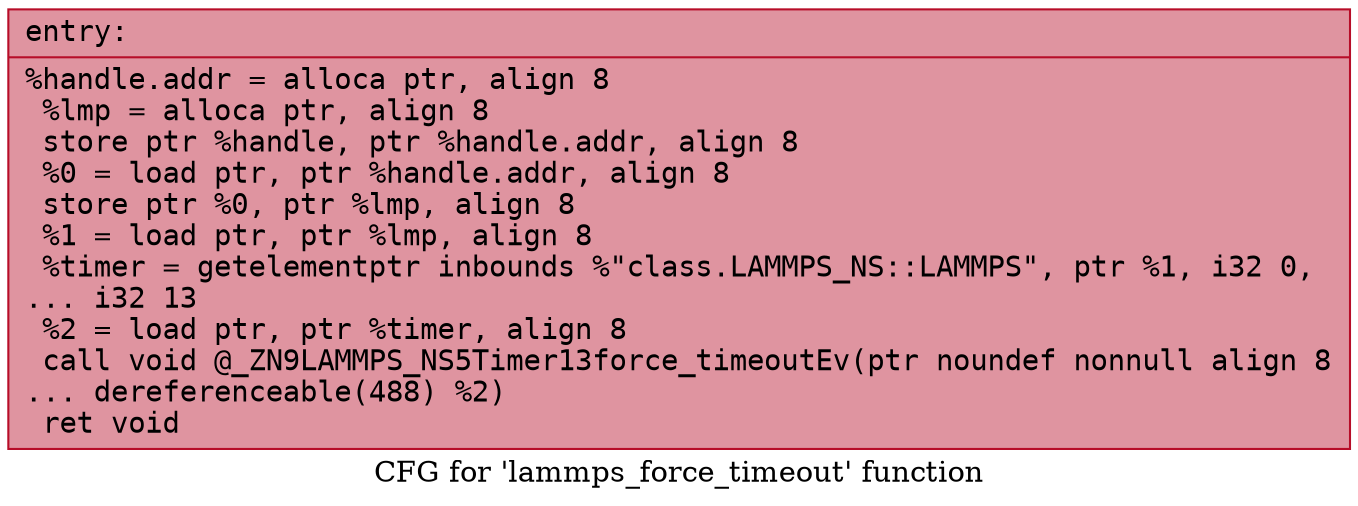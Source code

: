 digraph "CFG for 'lammps_force_timeout' function" {
	label="CFG for 'lammps_force_timeout' function";

	Node0x55bdf818ca40 [shape=record,color="#b70d28ff", style=filled, fillcolor="#b70d2870" fontname="Courier",label="{entry:\l|  %handle.addr = alloca ptr, align 8\l  %lmp = alloca ptr, align 8\l  store ptr %handle, ptr %handle.addr, align 8\l  %0 = load ptr, ptr %handle.addr, align 8\l  store ptr %0, ptr %lmp, align 8\l  %1 = load ptr, ptr %lmp, align 8\l  %timer = getelementptr inbounds %\"class.LAMMPS_NS::LAMMPS\", ptr %1, i32 0,\l... i32 13\l  %2 = load ptr, ptr %timer, align 8\l  call void @_ZN9LAMMPS_NS5Timer13force_timeoutEv(ptr noundef nonnull align 8\l... dereferenceable(488) %2)\l  ret void\l}"];
}
